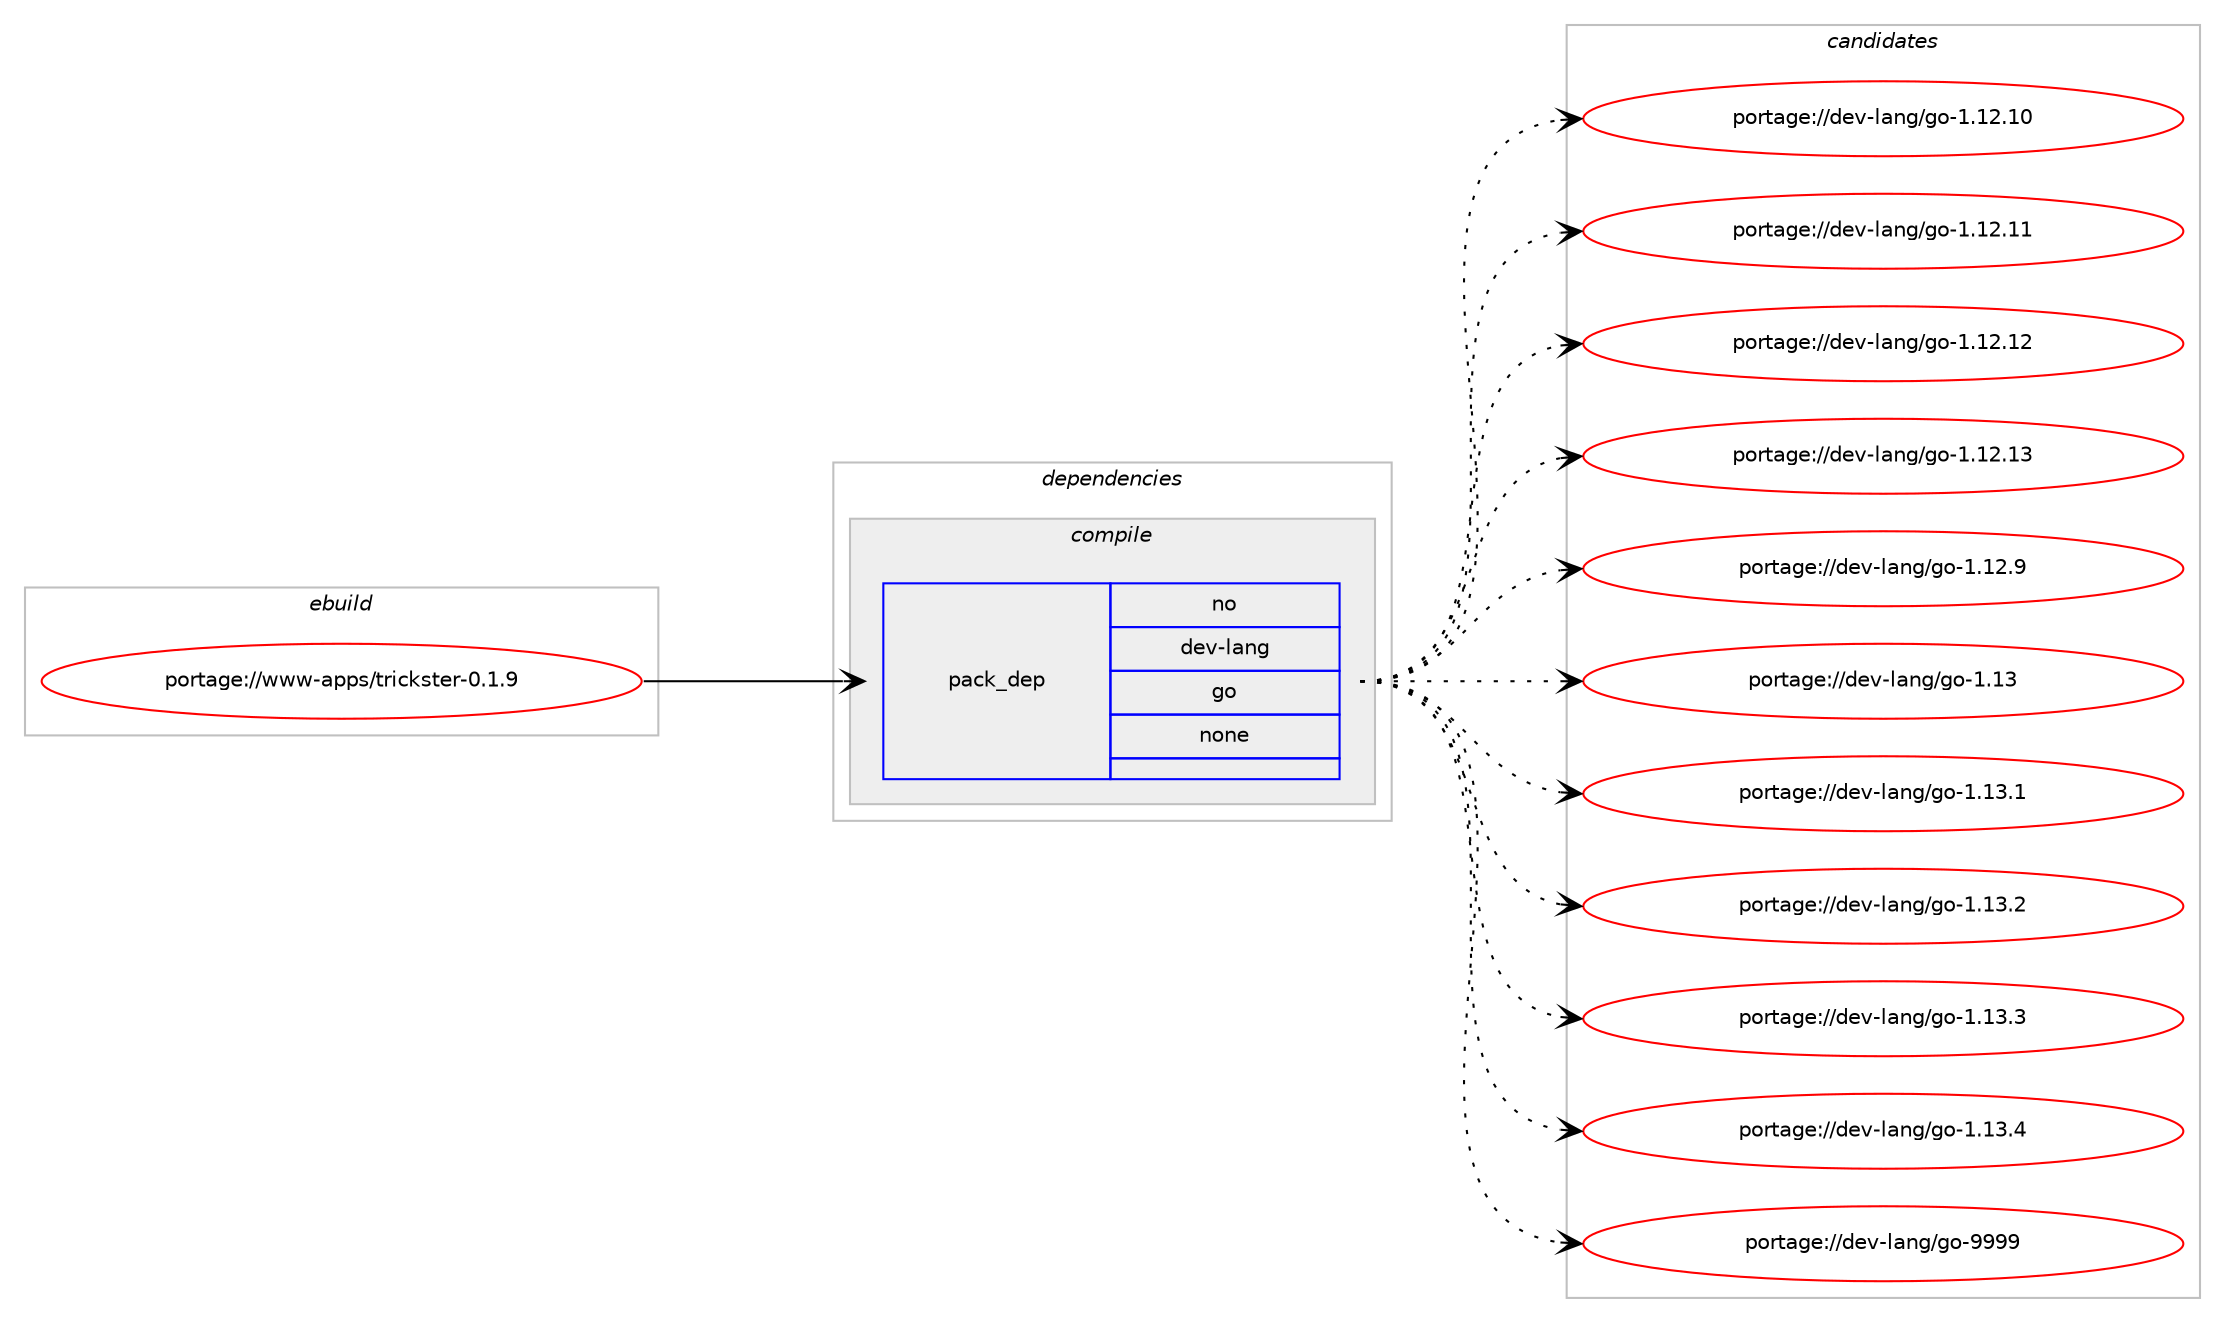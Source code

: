 digraph prolog {

# *************
# Graph options
# *************

newrank=true;
concentrate=true;
compound=true;
graph [rankdir=LR,fontname=Helvetica,fontsize=10,ranksep=1.5];#, ranksep=2.5, nodesep=0.2];
edge  [arrowhead=vee];
node  [fontname=Helvetica,fontsize=10];

# **********
# The ebuild
# **********

subgraph cluster_leftcol {
color=gray;
rank=same;
label=<<i>ebuild</i>>;
id [label="portage://www-apps/trickster-0.1.9", color=red, width=4, href="../www-apps/trickster-0.1.9.svg"];
}

# ****************
# The dependencies
# ****************

subgraph cluster_midcol {
color=gray;
label=<<i>dependencies</i>>;
subgraph cluster_compile {
fillcolor="#eeeeee";
style=filled;
label=<<i>compile</i>>;
subgraph pack326258 {
dependency439895 [label=<<TABLE BORDER="0" CELLBORDER="1" CELLSPACING="0" CELLPADDING="4" WIDTH="220"><TR><TD ROWSPAN="6" CELLPADDING="30">pack_dep</TD></TR><TR><TD WIDTH="110">no</TD></TR><TR><TD>dev-lang</TD></TR><TR><TD>go</TD></TR><TR><TD>none</TD></TR><TR><TD></TD></TR></TABLE>>, shape=none, color=blue];
}
id:e -> dependency439895:w [weight=20,style="solid",arrowhead="vee"];
}
subgraph cluster_compileandrun {
fillcolor="#eeeeee";
style=filled;
label=<<i>compile and run</i>>;
}
subgraph cluster_run {
fillcolor="#eeeeee";
style=filled;
label=<<i>run</i>>;
}
}

# **************
# The candidates
# **************

subgraph cluster_choices {
rank=same;
color=gray;
label=<<i>candidates</i>>;

subgraph choice326258 {
color=black;
nodesep=1;
choiceportage1001011184510897110103471031114549464950464948 [label="portage://dev-lang/go-1.12.10", color=red, width=4,href="../dev-lang/go-1.12.10.svg"];
choiceportage1001011184510897110103471031114549464950464949 [label="portage://dev-lang/go-1.12.11", color=red, width=4,href="../dev-lang/go-1.12.11.svg"];
choiceportage1001011184510897110103471031114549464950464950 [label="portage://dev-lang/go-1.12.12", color=red, width=4,href="../dev-lang/go-1.12.12.svg"];
choiceportage1001011184510897110103471031114549464950464951 [label="portage://dev-lang/go-1.12.13", color=red, width=4,href="../dev-lang/go-1.12.13.svg"];
choiceportage10010111845108971101034710311145494649504657 [label="portage://dev-lang/go-1.12.9", color=red, width=4,href="../dev-lang/go-1.12.9.svg"];
choiceportage1001011184510897110103471031114549464951 [label="portage://dev-lang/go-1.13", color=red, width=4,href="../dev-lang/go-1.13.svg"];
choiceportage10010111845108971101034710311145494649514649 [label="portage://dev-lang/go-1.13.1", color=red, width=4,href="../dev-lang/go-1.13.1.svg"];
choiceportage10010111845108971101034710311145494649514650 [label="portage://dev-lang/go-1.13.2", color=red, width=4,href="../dev-lang/go-1.13.2.svg"];
choiceportage10010111845108971101034710311145494649514651 [label="portage://dev-lang/go-1.13.3", color=red, width=4,href="../dev-lang/go-1.13.3.svg"];
choiceportage10010111845108971101034710311145494649514652 [label="portage://dev-lang/go-1.13.4", color=red, width=4,href="../dev-lang/go-1.13.4.svg"];
choiceportage1001011184510897110103471031114557575757 [label="portage://dev-lang/go-9999", color=red, width=4,href="../dev-lang/go-9999.svg"];
dependency439895:e -> choiceportage1001011184510897110103471031114549464950464948:w [style=dotted,weight="100"];
dependency439895:e -> choiceportage1001011184510897110103471031114549464950464949:w [style=dotted,weight="100"];
dependency439895:e -> choiceportage1001011184510897110103471031114549464950464950:w [style=dotted,weight="100"];
dependency439895:e -> choiceportage1001011184510897110103471031114549464950464951:w [style=dotted,weight="100"];
dependency439895:e -> choiceportage10010111845108971101034710311145494649504657:w [style=dotted,weight="100"];
dependency439895:e -> choiceportage1001011184510897110103471031114549464951:w [style=dotted,weight="100"];
dependency439895:e -> choiceportage10010111845108971101034710311145494649514649:w [style=dotted,weight="100"];
dependency439895:e -> choiceportage10010111845108971101034710311145494649514650:w [style=dotted,weight="100"];
dependency439895:e -> choiceportage10010111845108971101034710311145494649514651:w [style=dotted,weight="100"];
dependency439895:e -> choiceportage10010111845108971101034710311145494649514652:w [style=dotted,weight="100"];
dependency439895:e -> choiceportage1001011184510897110103471031114557575757:w [style=dotted,weight="100"];
}
}

}
